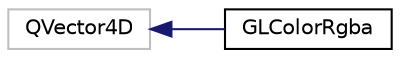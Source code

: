 digraph "Graphical Class Hierarchy"
{
 // LATEX_PDF_SIZE
  edge [fontname="Helvetica",fontsize="10",labelfontname="Helvetica",labelfontsize="10"];
  node [fontname="Helvetica",fontsize="10",shape=record];
  rankdir="LR";
  Node2 [label="QVector4D",height=0.2,width=0.4,color="grey75", fillcolor="white", style="filled",tooltip=" "];
  Node2 -> Node0 [dir="back",color="midnightblue",fontsize="10",style="solid",fontname="Helvetica"];
  Node0 [label="GLColorRgba",height=0.2,width=0.4,color="black", fillcolor="white", style="filled",URL="$class_g_l_color_rgba.html",tooltip="The GlColorRgba class is a convenience class to replace QVector4D for color variables."];
}
